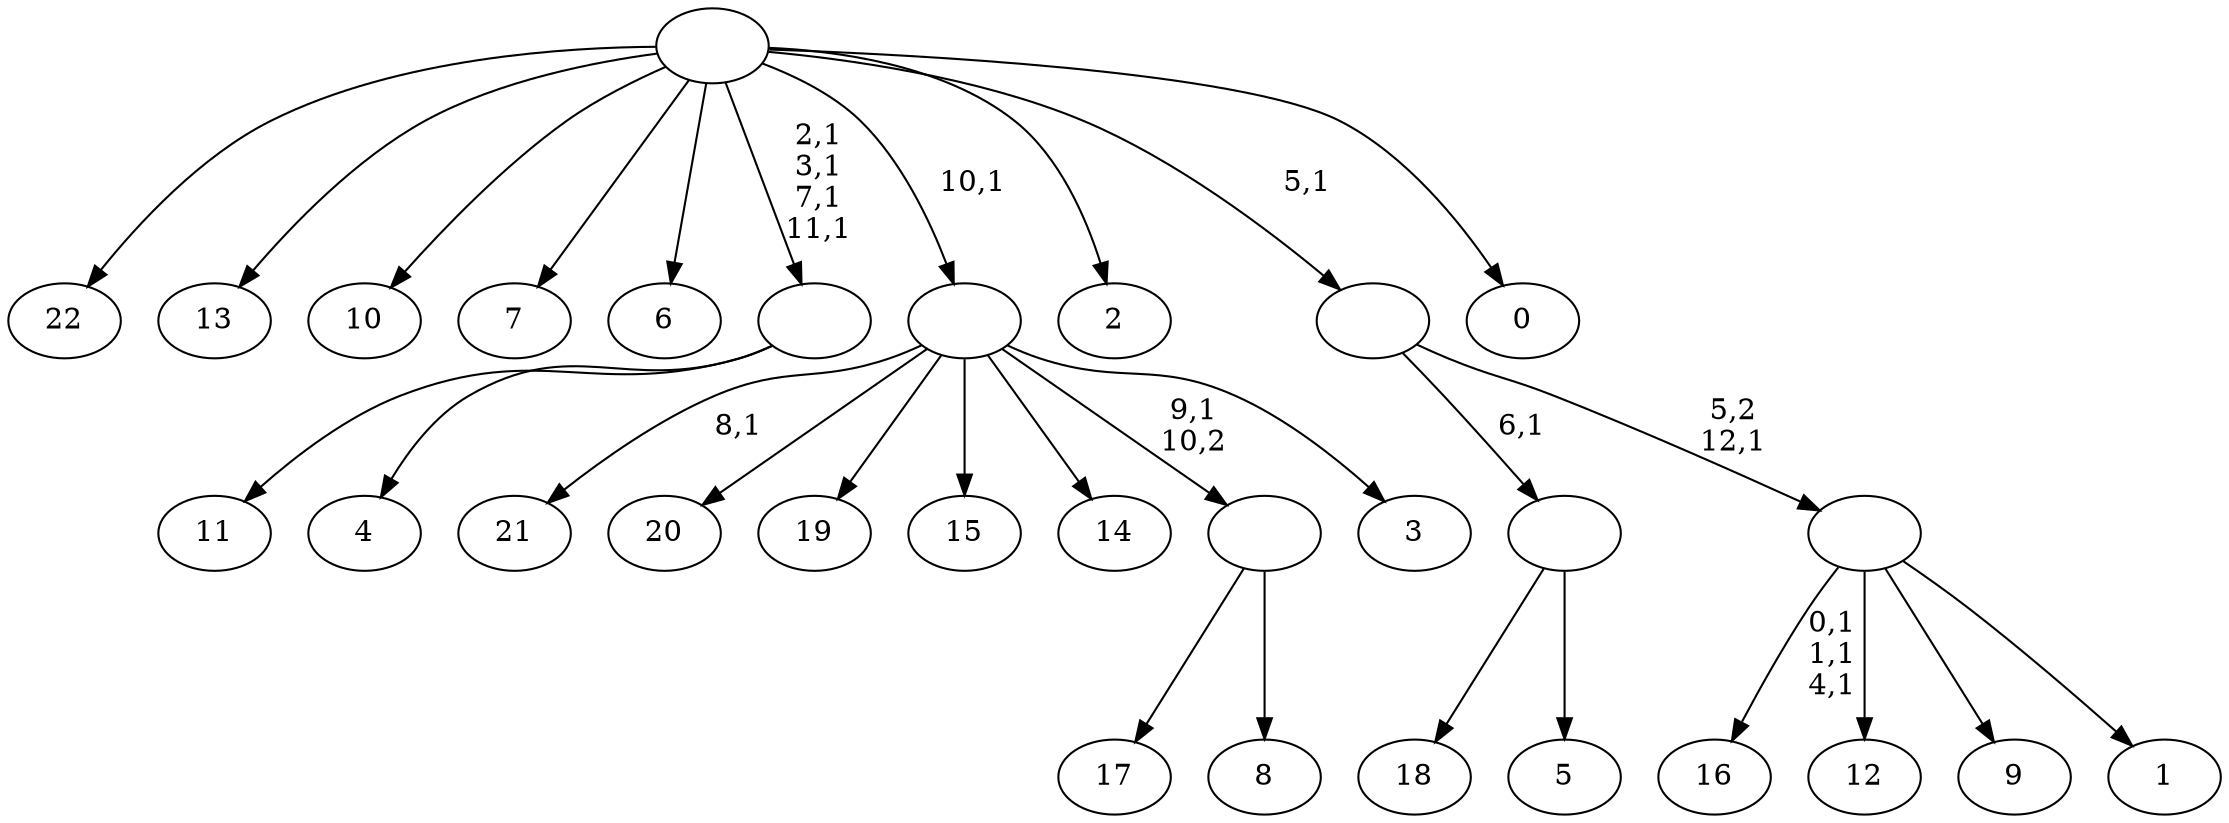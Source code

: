 digraph T {
	36 [label="22"]
	35 [label="21"]
	33 [label="20"]
	32 [label="19"]
	31 [label="18"]
	30 [label="17"]
	29 [label="16"]
	25 [label="15"]
	24 [label="14"]
	23 [label="13"]
	22 [label="12"]
	21 [label="11"]
	20 [label="10"]
	19 [label="9"]
	18 [label="8"]
	17 [label=""]
	16 [label="7"]
	15 [label="6"]
	14 [label="5"]
	13 [label=""]
	12 [label="4"]
	11 [label=""]
	7 [label="3"]
	6 [label=""]
	5 [label="2"]
	4 [label="1"]
	3 [label=""]
	2 [label=""]
	1 [label="0"]
	0 [label=""]
	17 -> 30 [label=""]
	17 -> 18 [label=""]
	13 -> 31 [label=""]
	13 -> 14 [label=""]
	11 -> 21 [label=""]
	11 -> 12 [label=""]
	6 -> 35 [label="8,1"]
	6 -> 33 [label=""]
	6 -> 32 [label=""]
	6 -> 25 [label=""]
	6 -> 24 [label=""]
	6 -> 17 [label="9,1\n10,2"]
	6 -> 7 [label=""]
	3 -> 29 [label="0,1\n1,1\n4,1"]
	3 -> 22 [label=""]
	3 -> 19 [label=""]
	3 -> 4 [label=""]
	2 -> 13 [label="6,1"]
	2 -> 3 [label="5,2\n12,1"]
	0 -> 11 [label="2,1\n3,1\n7,1\n11,1"]
	0 -> 36 [label=""]
	0 -> 23 [label=""]
	0 -> 20 [label=""]
	0 -> 16 [label=""]
	0 -> 15 [label=""]
	0 -> 6 [label="10,1"]
	0 -> 5 [label=""]
	0 -> 2 [label="5,1"]
	0 -> 1 [label=""]
}
